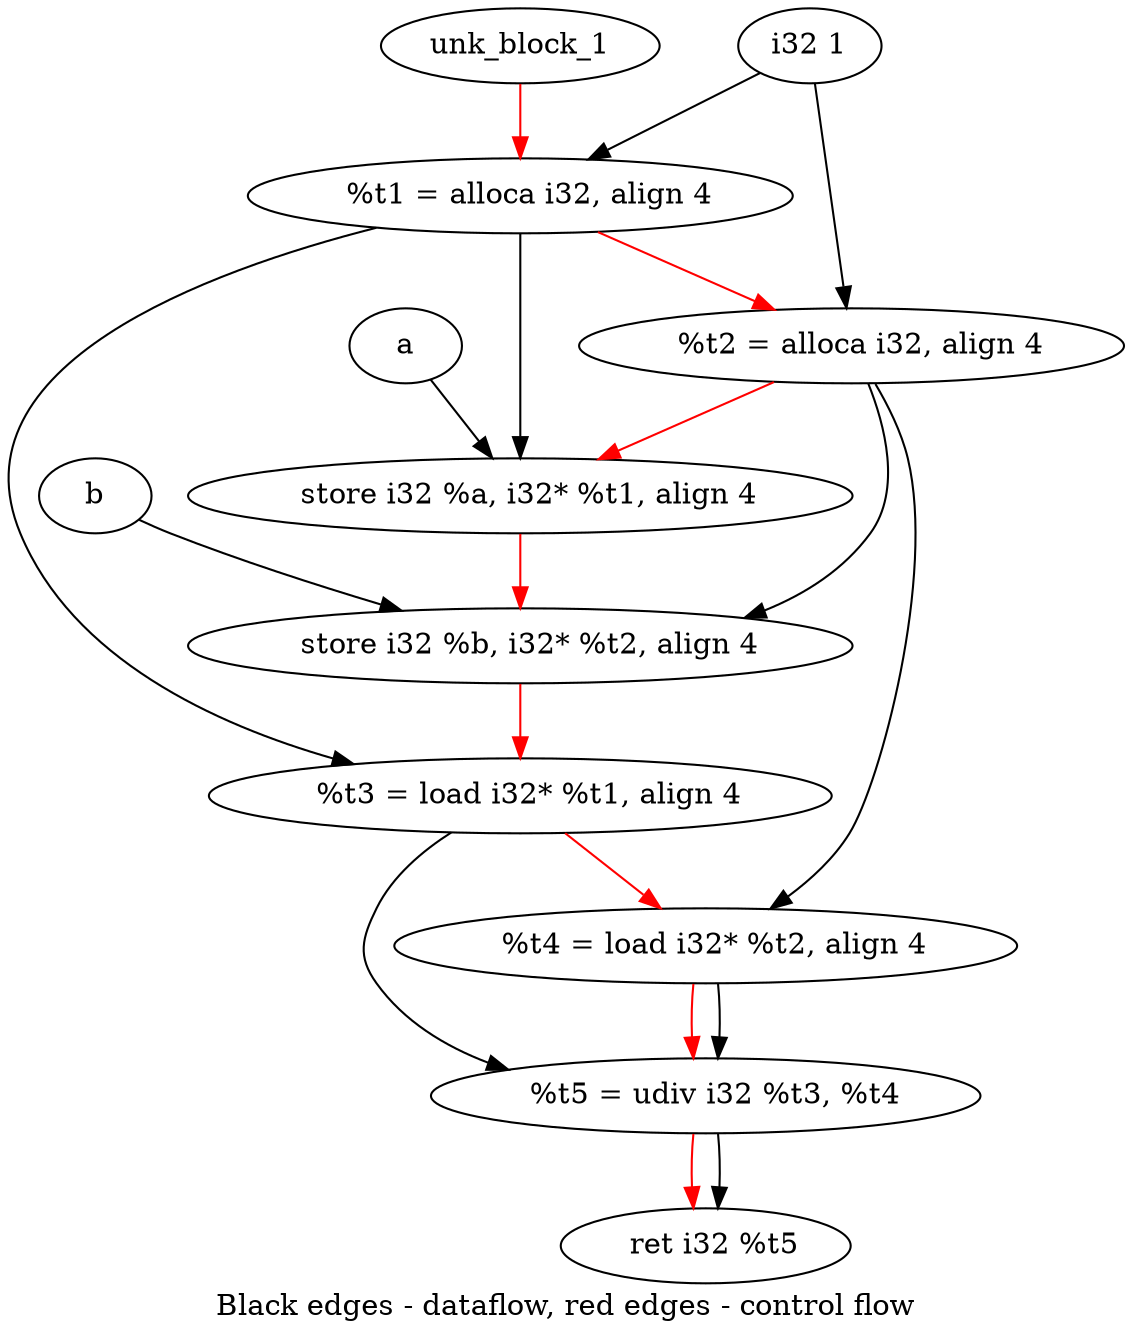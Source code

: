 digraph G {
compound=true
label="Black edges - dataflow, red edges - control flow"
"t1" [label="  %t1 = alloca i32, align 4"]
"t2" [label="  %t2 = alloca i32, align 4"]
"_1" [label="  store i32 %a, i32* %t1, align 4"]
"_2" [label="  store i32 %b, i32* %t2, align 4"]
"t3" [label="  %t3 = load i32* %t1, align 4"]
"t4" [label="  %t4 = load i32* %t2, align 4"]
"t5" [label="  %t5 = udiv i32 %t3, %t4"]
"_3" [label="  ret i32 %t5"]
"unk_block_1" -> "t1"[color=red]
"i32 1" -> "t1"
"t1" -> "t2"[color=red weight=2]
"i32 1" -> "t2"
"t2" -> "_1"[color=red weight=2]
"a" -> "_1"
"t1" -> "_1"
"_1" -> "_2"[color=red weight=2]
"b" -> "_2"
"t2" -> "_2"
"_2" -> "t3"[color=red weight=2]
"t1" -> "t3"
"t3" -> "t4"[color=red weight=2]
"t2" -> "t4"
"t4" -> "t5"[color=red weight=2]
"t3" -> "t5"
"t4" -> "t5"
"t5" -> "_3"[color=red weight=2]
"t5" -> "_3"

}
